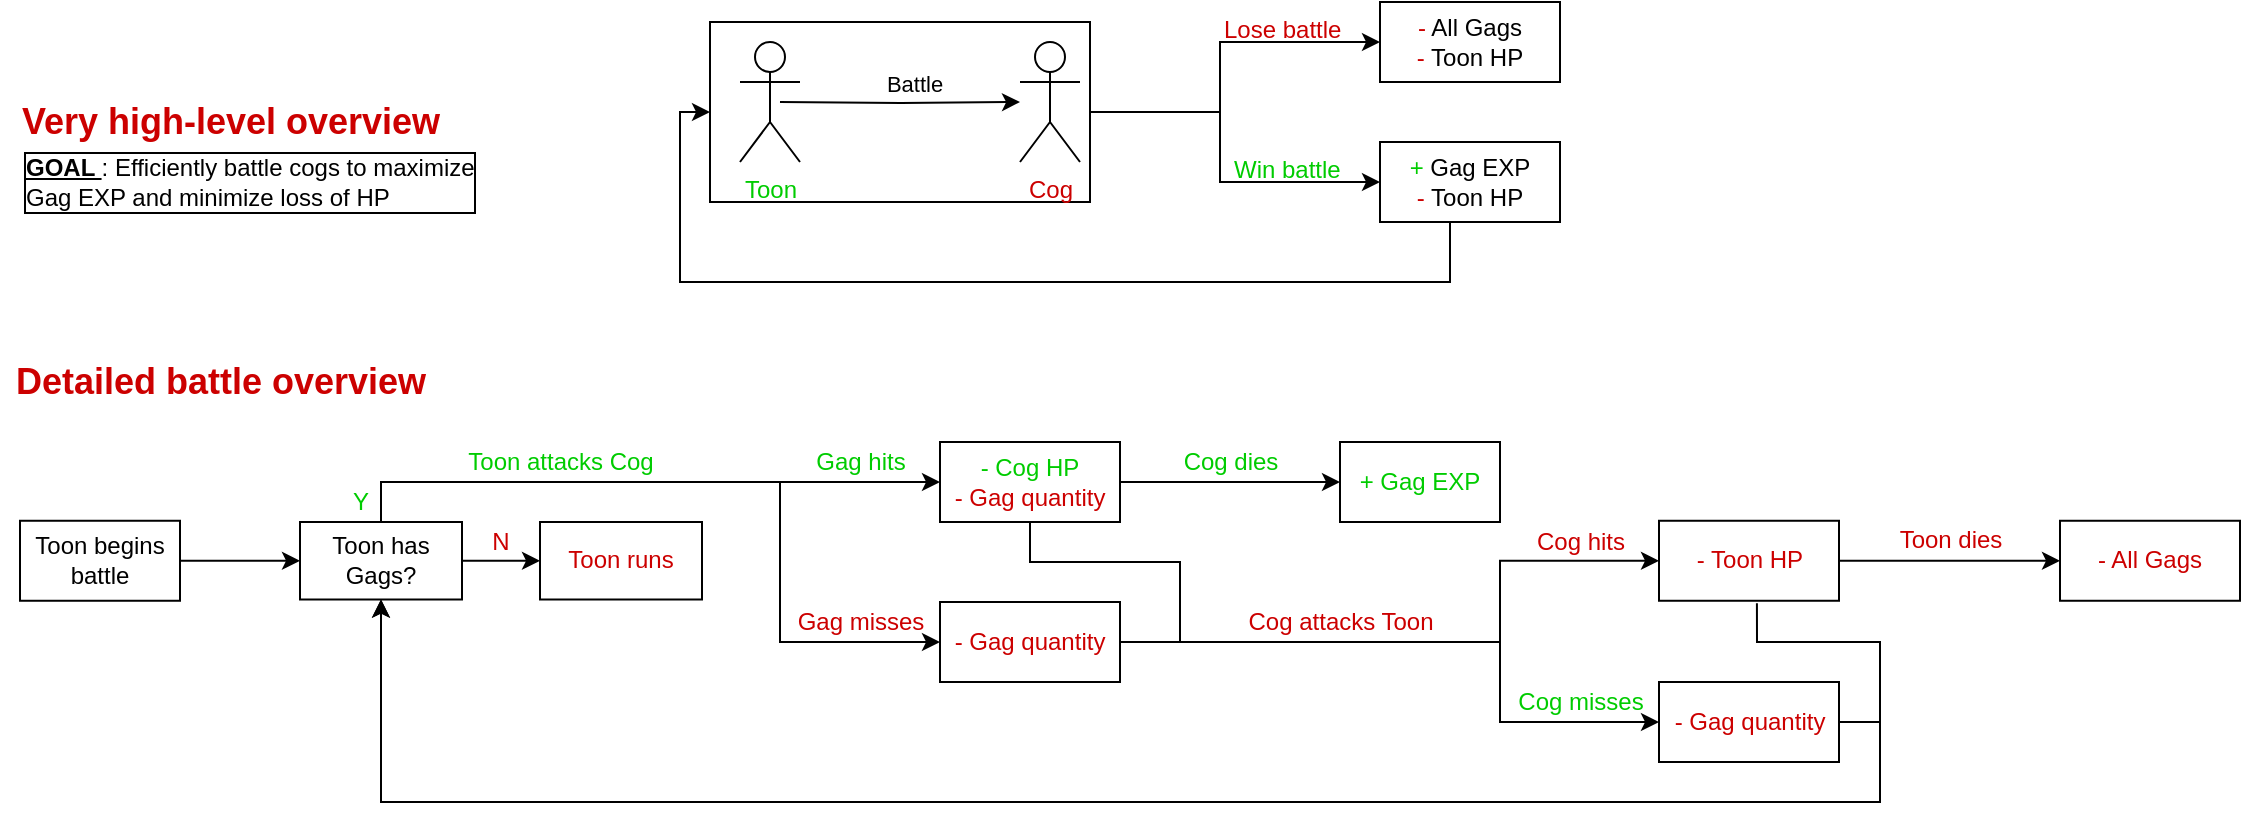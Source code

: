<mxfile version="13.9.9"><diagram id="aHtYHiK6Sm1NnrfY3RM6" name="Page-1"><mxGraphModel dx="1360" dy="803" grid="1" gridSize="10" guides="1" tooltips="1" connect="1" arrows="1" fold="1" page="1" pageScale="1" pageWidth="850" pageHeight="1100" math="0" shadow="0"><root><mxCell id="0"/><mxCell id="1" parent="0"/><mxCell id="gpEcmfHeI_nkqQ1A7Cee-20" style="edgeStyle=orthogonalEdgeStyle;rounded=0;orthogonalLoop=1;jettySize=auto;html=1;exitX=1;exitY=0.5;exitDx=0;exitDy=0;entryX=0;entryY=0.5;entryDx=0;entryDy=0;" parent="1" source="gpEcmfHeI_nkqQ1A7Cee-18" target="gpEcmfHeI_nkqQ1A7Cee-11" edge="1"><mxGeometry relative="1" as="geometry"><Array as="points"><mxPoint x="640" y="75"/><mxPoint x="640" y="110"/></Array></mxGeometry></mxCell><mxCell id="gpEcmfHeI_nkqQ1A7Cee-18" value="" style="rounded=0;whiteSpace=wrap;html=1;" parent="1" vertex="1"><mxGeometry x="385" y="30" width="190" height="90" as="geometry"/></mxCell><mxCell id="gpEcmfHeI_nkqQ1A7Cee-5" style="edgeStyle=orthogonalEdgeStyle;rounded=0;orthogonalLoop=1;jettySize=auto;html=1;" parent="1" target="gpEcmfHeI_nkqQ1A7Cee-2" edge="1"><mxGeometry relative="1" as="geometry"><mxPoint x="420" y="70" as="sourcePoint"/></mxGeometry></mxCell><mxCell id="gpEcmfHeI_nkqQ1A7Cee-6" value="Battle" style="edgeLabel;html=1;align=center;verticalAlign=middle;resizable=0;points=[];" parent="gpEcmfHeI_nkqQ1A7Cee-5" vertex="1" connectable="0"><mxGeometry x="-0.323" y="-1" relative="1" as="geometry"><mxPoint x="25.43" y="-11" as="offset"/></mxGeometry></mxCell><mxCell id="gpEcmfHeI_nkqQ1A7Cee-1" value="Toon" style="shape=umlActor;verticalLabelPosition=bottom;verticalAlign=top;html=1;outlineConnect=0;fontColor=#00CC00;" parent="1" vertex="1"><mxGeometry x="400" y="40" width="30" height="60" as="geometry"/></mxCell><mxCell id="gpEcmfHeI_nkqQ1A7Cee-14" style="edgeStyle=orthogonalEdgeStyle;rounded=0;orthogonalLoop=1;jettySize=auto;html=1;entryX=0;entryY=0.5;entryDx=0;entryDy=0;exitX=1;exitY=0.5;exitDx=0;exitDy=0;" parent="1" source="gpEcmfHeI_nkqQ1A7Cee-18" target="gpEcmfHeI_nkqQ1A7Cee-12" edge="1"><mxGeometry relative="1" as="geometry"><Array as="points"><mxPoint x="640" y="75"/><mxPoint x="640" y="40"/></Array></mxGeometry></mxCell><mxCell id="gpEcmfHeI_nkqQ1A7Cee-2" value="Cog" style="shape=umlActor;verticalLabelPosition=bottom;verticalAlign=top;html=1;outlineConnect=0;fontColor=#CC0000;" parent="1" vertex="1"><mxGeometry x="540" y="40" width="30" height="60" as="geometry"/></mxCell><mxCell id="gpEcmfHeI_nkqQ1A7Cee-22" style="edgeStyle=orthogonalEdgeStyle;rounded=0;orthogonalLoop=1;jettySize=auto;html=1;entryX=0;entryY=0.5;entryDx=0;entryDy=0;" parent="1" source="gpEcmfHeI_nkqQ1A7Cee-11" target="gpEcmfHeI_nkqQ1A7Cee-18" edge="1"><mxGeometry relative="1" as="geometry"><Array as="points"><mxPoint x="755" y="160"/><mxPoint x="370" y="160"/><mxPoint x="370" y="75"/></Array></mxGeometry></mxCell><mxCell id="gpEcmfHeI_nkqQ1A7Cee-11" value="&lt;font color=&quot;#00CC00&quot;&gt;+ &lt;/font&gt;Gag EXP&lt;br&gt;&lt;font color=&quot;#CC0000&quot;&gt;- &lt;/font&gt;Toon HP" style="rounded=0;whiteSpace=wrap;html=1;" parent="1" vertex="1"><mxGeometry x="720" y="90" width="90" height="40" as="geometry"/></mxCell><mxCell id="gpEcmfHeI_nkqQ1A7Cee-12" value="&lt;font color=&quot;#CC0000&quot;&gt;-&lt;/font&gt; All Gags&lt;br&gt;&lt;div&gt;&lt;font color=&quot;#CC0000&quot;&gt;- &lt;/font&gt;Toon HP&lt;/div&gt;" style="rounded=0;whiteSpace=wrap;html=1;" parent="1" vertex="1"><mxGeometry x="720" y="20" width="90" height="40" as="geometry"/></mxCell><mxCell id="gpEcmfHeI_nkqQ1A7Cee-23" value="&lt;b&gt;&lt;font style=&quot;font-size: 18px&quot;&gt;Very high-level overview&lt;/font&gt;&lt;/b&gt;" style="text;html=1;align=center;verticalAlign=middle;resizable=0;points=[];autosize=1;fontColor=#CC0000;" parent="1" vertex="1"><mxGeometry x="35" y="70" width="220" height="20" as="geometry"/></mxCell><mxCell id="gpEcmfHeI_nkqQ1A7Cee-24" value="&lt;div align=&quot;left&quot;&gt;&lt;u&gt;&lt;b&gt;GOAL &lt;/b&gt;&lt;/u&gt;: Efficiently battle cogs to maximize &lt;br&gt;&lt;/div&gt;&lt;div align=&quot;left&quot;&gt;Gag EXP and minimize loss of HP&lt;/div&gt;" style="text;html=1;align=left;verticalAlign=middle;resizable=0;points=[];autosize=1;labelBorderColor=#000000;spacing=2;horizontal=1;" parent="1" vertex="1"><mxGeometry x="40" y="90" width="240" height="40" as="geometry"/></mxCell><mxCell id="gpEcmfHeI_nkqQ1A7Cee-69" style="edgeStyle=orthogonalEdgeStyle;rounded=0;orthogonalLoop=1;jettySize=auto;html=1;entryX=0;entryY=0.5;entryDx=0;entryDy=0;fontColor=#000000;" parent="1" source="gpEcmfHeI_nkqQ1A7Cee-28" target="gpEcmfHeI_nkqQ1A7Cee-67" edge="1"><mxGeometry relative="1" as="geometry"/></mxCell><mxCell id="gpEcmfHeI_nkqQ1A7Cee-28" value="Toon begins battle" style="rounded=0;whiteSpace=wrap;html=1;fontColor=#000000;" parent="1" vertex="1"><mxGeometry x="40" y="279.38" width="80" height="40" as="geometry"/></mxCell><mxCell id="gpEcmfHeI_nkqQ1A7Cee-30" value="&lt;b&gt;&lt;font style=&quot;font-size: 18px&quot;&gt;Detailed battle overview&lt;br&gt;&lt;/font&gt;&lt;/b&gt;" style="text;html=1;align=center;verticalAlign=middle;resizable=0;points=[];autosize=1;fontColor=#CC0000;" parent="1" vertex="1"><mxGeometry x="30" y="200" width="220" height="20" as="geometry"/></mxCell><mxCell id="gpEcmfHeI_nkqQ1A7Cee-37" style="edgeStyle=orthogonalEdgeStyle;rounded=0;orthogonalLoop=1;jettySize=auto;html=1;fontColor=#000000;exitX=0.5;exitY=0;exitDx=0;exitDy=0;" parent="1" source="gpEcmfHeI_nkqQ1A7Cee-67" target="gpEcmfHeI_nkqQ1A7Cee-34" edge="1"><mxGeometry relative="1" as="geometry"><mxPoint x="370" y="300.029" as="sourcePoint"/><Array as="points"><mxPoint x="221" y="260"/></Array></mxGeometry></mxCell><mxCell id="gpEcmfHeI_nkqQ1A7Cee-38" style="edgeStyle=orthogonalEdgeStyle;rounded=0;orthogonalLoop=1;jettySize=auto;html=1;entryX=0;entryY=0.5;entryDx=0;entryDy=0;fontColor=#000000;exitX=0.5;exitY=0;exitDx=0;exitDy=0;" parent="1" source="gpEcmfHeI_nkqQ1A7Cee-67" target="gpEcmfHeI_nkqQ1A7Cee-33" edge="1"><mxGeometry relative="1" as="geometry"><mxPoint x="370" y="300.029" as="sourcePoint"/><Array as="points"><mxPoint x="221" y="260"/><mxPoint x="420" y="260"/><mxPoint x="420" y="340"/></Array></mxGeometry></mxCell><mxCell id="gpEcmfHeI_nkqQ1A7Cee-110" style="edgeStyle=orthogonalEdgeStyle;rounded=0;orthogonalLoop=1;jettySize=auto;html=1;entryX=0;entryY=0.5;entryDx=0;entryDy=0;fontColor=#000000;" parent="1" source="gpEcmfHeI_nkqQ1A7Cee-33" target="gpEcmfHeI_nkqQ1A7Cee-53" edge="1"><mxGeometry relative="1" as="geometry"><Array as="points"><mxPoint x="780" y="340"/><mxPoint x="780" y="300"/></Array></mxGeometry></mxCell><mxCell id="gpEcmfHeI_nkqQ1A7Cee-33" value="&lt;font color=&quot;#CC0000&quot;&gt;- Gag quantity&lt;/font&gt;" style="rounded=0;whiteSpace=wrap;html=1;fontColor=#000000;" parent="1" vertex="1"><mxGeometry x="500" y="320" width="90" height="40" as="geometry"/></mxCell><mxCell id="gpEcmfHeI_nkqQ1A7Cee-65" style="edgeStyle=orthogonalEdgeStyle;rounded=0;orthogonalLoop=1;jettySize=auto;html=1;entryX=0;entryY=0.5;entryDx=0;entryDy=0;fontColor=#000000;" parent="1" source="gpEcmfHeI_nkqQ1A7Cee-34" target="gpEcmfHeI_nkqQ1A7Cee-64" edge="1"><mxGeometry relative="1" as="geometry"/></mxCell><mxCell id="gpEcmfHeI_nkqQ1A7Cee-109" style="edgeStyle=orthogonalEdgeStyle;rounded=0;orthogonalLoop=1;jettySize=auto;html=1;fontColor=#000000;entryX=0;entryY=0.5;entryDx=0;entryDy=0;" parent="1" source="gpEcmfHeI_nkqQ1A7Cee-34" target="gpEcmfHeI_nkqQ1A7Cee-52" edge="1"><mxGeometry relative="1" as="geometry"><mxPoint x="860" y="330" as="targetPoint"/><Array as="points"><mxPoint x="545" y="300"/><mxPoint x="620" y="300"/><mxPoint x="620" y="340"/><mxPoint x="780" y="340"/><mxPoint x="780" y="380"/></Array></mxGeometry></mxCell><mxCell id="gpEcmfHeI_nkqQ1A7Cee-34" value="&lt;div&gt;&lt;font color=&quot;#00CC00&quot;&gt;- Cog HP&lt;/font&gt;&lt;/div&gt;&lt;div&gt;&lt;font color=&quot;#CC0000&quot;&gt;- Gag quantity&lt;/font&gt;&lt;br&gt;&lt;/div&gt;" style="rounded=0;whiteSpace=wrap;html=1;fontColor=#000000;" parent="1" vertex="1"><mxGeometry x="500" y="240" width="90" height="40" as="geometry"/></mxCell><mxCell id="gpEcmfHeI_nkqQ1A7Cee-43" value="&lt;font color=&quot;#CC0000&quot;&gt;Gag misses&lt;/font&gt;" style="text;html=1;align=center;verticalAlign=middle;resizable=0;points=[];autosize=1;fontColor=#000000;" parent="1" vertex="1"><mxGeometry x="420" y="320" width="80" height="20" as="geometry"/></mxCell><mxCell id="gpEcmfHeI_nkqQ1A7Cee-44" value="&lt;font color=&quot;#00CC00&quot;&gt;Gag hits&lt;/font&gt;" style="text;html=1;align=center;verticalAlign=middle;resizable=0;points=[];autosize=1;fontColor=#000000;" parent="1" vertex="1"><mxGeometry x="430" y="240" width="60" height="20" as="geometry"/></mxCell><mxCell id="gpEcmfHeI_nkqQ1A7Cee-49" value="&lt;font color=&quot;#CC0000&quot;&gt;Lose battle&lt;/font&gt;" style="text;whiteSpace=wrap;html=1;fontColor=#000000;" parent="1" vertex="1"><mxGeometry x="640" y="20" width="70" height="30" as="geometry"/></mxCell><mxCell id="gpEcmfHeI_nkqQ1A7Cee-50" value="&lt;font color=&quot;#00CC00&quot;&gt;Win battle&lt;/font&gt;" style="text;whiteSpace=wrap;html=1;fontColor=#000000;" parent="1" vertex="1"><mxGeometry x="645" y="90" width="65" height="30" as="geometry"/></mxCell><mxCell id="dcN642DZG2HmC9ADO8Yt-1" style="edgeStyle=orthogonalEdgeStyle;rounded=0;orthogonalLoop=1;jettySize=auto;html=1;entryX=0.5;entryY=1;entryDx=0;entryDy=0;" edge="1" parent="1" source="gpEcmfHeI_nkqQ1A7Cee-52" target="gpEcmfHeI_nkqQ1A7Cee-67"><mxGeometry relative="1" as="geometry"><Array as="points"><mxPoint x="970" y="380"/><mxPoint x="970" y="420"/><mxPoint x="221" y="420"/></Array></mxGeometry></mxCell><mxCell id="gpEcmfHeI_nkqQ1A7Cee-52" value="&lt;font color=&quot;#CC0000&quot;&gt;- Gag quantity&lt;/font&gt;" style="rounded=0;whiteSpace=wrap;html=1;fontColor=#000000;" parent="1" vertex="1"><mxGeometry x="859.5" y="360" width="90" height="40" as="geometry"/></mxCell><mxCell id="gpEcmfHeI_nkqQ1A7Cee-57" style="edgeStyle=orthogonalEdgeStyle;rounded=0;orthogonalLoop=1;jettySize=auto;html=1;entryX=0.5;entryY=1;entryDx=0;entryDy=0;fontColor=#000000;exitX=0.544;exitY=1.031;exitDx=0;exitDy=0;exitPerimeter=0;" parent="1" source="gpEcmfHeI_nkqQ1A7Cee-53" target="gpEcmfHeI_nkqQ1A7Cee-67" edge="1"><mxGeometry relative="1" as="geometry"><mxPoint x="120.0" y="318.75" as="targetPoint"/><Array as="points"><mxPoint x="909" y="340"/><mxPoint x="970" y="340"/><mxPoint x="970" y="420"/><mxPoint x="221" y="420"/></Array></mxGeometry></mxCell><mxCell id="gpEcmfHeI_nkqQ1A7Cee-114" style="edgeStyle=orthogonalEdgeStyle;rounded=0;orthogonalLoop=1;jettySize=auto;html=1;entryX=0;entryY=0.5;entryDx=0;entryDy=0;fontColor=#000000;" parent="1" source="gpEcmfHeI_nkqQ1A7Cee-53" target="gpEcmfHeI_nkqQ1A7Cee-113" edge="1"><mxGeometry relative="1" as="geometry"/></mxCell><mxCell id="gpEcmfHeI_nkqQ1A7Cee-53" value="&lt;div&gt;&lt;font color=&quot;#CC0000&quot;&gt;- Toon HP&lt;br&gt;&lt;/font&gt;&lt;/div&gt;" style="rounded=0;whiteSpace=wrap;html=1;fontColor=#000000;" parent="1" vertex="1"><mxGeometry x="859.5" y="279.38" width="90" height="40" as="geometry"/></mxCell><mxCell id="gpEcmfHeI_nkqQ1A7Cee-54" value="&lt;font color=&quot;#00CC00&quot;&gt;Cog misses&lt;/font&gt;" style="text;html=1;align=center;verticalAlign=middle;resizable=0;points=[];autosize=1;fontColor=#000000;" parent="1" vertex="1"><mxGeometry x="779.5" y="360" width="80" height="20" as="geometry"/></mxCell><mxCell id="gpEcmfHeI_nkqQ1A7Cee-55" value="&lt;font color=&quot;#CC0000&quot;&gt;Cog hits&lt;/font&gt;" style="text;html=1;align=center;verticalAlign=middle;resizable=0;points=[];autosize=1;fontColor=#000000;" parent="1" vertex="1"><mxGeometry x="789.5" y="280" width="60" height="20" as="geometry"/></mxCell><mxCell id="gpEcmfHeI_nkqQ1A7Cee-62" value="&lt;font color=&quot;#CC0000&quot;&gt;Toon dies&lt;br&gt;&lt;/font&gt;" style="text;html=1;align=center;verticalAlign=middle;resizable=0;points=[];autosize=1;fontColor=#000000;" parent="1" vertex="1"><mxGeometry x="970" y="279.38" width="70" height="20" as="geometry"/></mxCell><mxCell id="gpEcmfHeI_nkqQ1A7Cee-64" value="&lt;font color=&quot;#00CC00&quot;&gt;+ Gag EXP&lt;/font&gt;" style="rounded=0;whiteSpace=wrap;html=1;fontColor=#000000;" parent="1" vertex="1"><mxGeometry x="700" y="240" width="80" height="40" as="geometry"/></mxCell><mxCell id="gpEcmfHeI_nkqQ1A7Cee-66" value="&lt;font color=&quot;#CC0000&quot;&gt;&lt;font color=&quot;#00CC00&quot;&gt;Cog dies&lt;/font&gt;&lt;br&gt;&lt;/font&gt;" style="text;html=1;align=center;verticalAlign=middle;resizable=0;points=[];autosize=1;fontColor=#000000;" parent="1" vertex="1"><mxGeometry x="610" y="240" width="70" height="20" as="geometry"/></mxCell><mxCell id="gpEcmfHeI_nkqQ1A7Cee-73" style="edgeStyle=orthogonalEdgeStyle;rounded=0;orthogonalLoop=1;jettySize=auto;html=1;entryX=0;entryY=0.5;entryDx=0;entryDy=0;fontColor=#000000;" parent="1" source="gpEcmfHeI_nkqQ1A7Cee-67" target="gpEcmfHeI_nkqQ1A7Cee-72" edge="1"><mxGeometry relative="1" as="geometry"/></mxCell><mxCell id="gpEcmfHeI_nkqQ1A7Cee-67" value="Toon has Gags?" style="rounded=0;whiteSpace=wrap;html=1;fontColor=#000000;" parent="1" vertex="1"><mxGeometry x="180" y="280" width="81" height="38.75" as="geometry"/></mxCell><mxCell id="gpEcmfHeI_nkqQ1A7Cee-71" value="&lt;font color=&quot;#00CC00&quot;&gt;Toon attacks Cog&lt;br&gt;&lt;/font&gt;" style="text;html=1;align=center;verticalAlign=middle;resizable=0;points=[];autosize=1;fontColor=#000000;" parent="1" vertex="1"><mxGeometry x="255" y="240" width="110" height="20" as="geometry"/></mxCell><mxCell id="gpEcmfHeI_nkqQ1A7Cee-72" value="&lt;font color=&quot;#CC0000&quot;&gt;Toon runs&lt;/font&gt;" style="rounded=0;whiteSpace=wrap;html=1;fontColor=#000000;" parent="1" vertex="1"><mxGeometry x="300" y="280" width="81" height="38.75" as="geometry"/></mxCell><mxCell id="gpEcmfHeI_nkqQ1A7Cee-112" value="&lt;font color=&quot;#CC0000&quot;&gt;Cog attacks Toon&lt;/font&gt;" style="text;html=1;align=center;verticalAlign=middle;resizable=0;points=[];autosize=1;fontColor=#000000;" parent="1" vertex="1"><mxGeometry x="645" y="320" width="110" height="20" as="geometry"/></mxCell><mxCell id="gpEcmfHeI_nkqQ1A7Cee-113" value="&lt;div&gt;&lt;font color=&quot;#CC0000&quot;&gt;- All Gags&lt;br&gt;&lt;/font&gt;&lt;/div&gt;" style="rounded=0;whiteSpace=wrap;html=1;fontColor=#000000;" parent="1" vertex="1"><mxGeometry x="1060" y="279.38" width="90" height="40" as="geometry"/></mxCell><mxCell id="gpEcmfHeI_nkqQ1A7Cee-115" value="&lt;font color=&quot;#CC0000&quot;&gt;N&lt;/font&gt;" style="text;html=1;align=center;verticalAlign=middle;resizable=0;points=[];autosize=1;fontColor=#000000;" parent="1" vertex="1"><mxGeometry x="270" y="280" width="20" height="20" as="geometry"/></mxCell><mxCell id="gpEcmfHeI_nkqQ1A7Cee-116" value="&lt;font color=&quot;#00CC00&quot;&gt;Y&lt;/font&gt;" style="text;html=1;align=center;verticalAlign=middle;resizable=0;points=[];autosize=1;fontColor=#000000;" parent="1" vertex="1"><mxGeometry x="200" y="260" width="20" height="20" as="geometry"/></mxCell></root></mxGraphModel></diagram></mxfile>